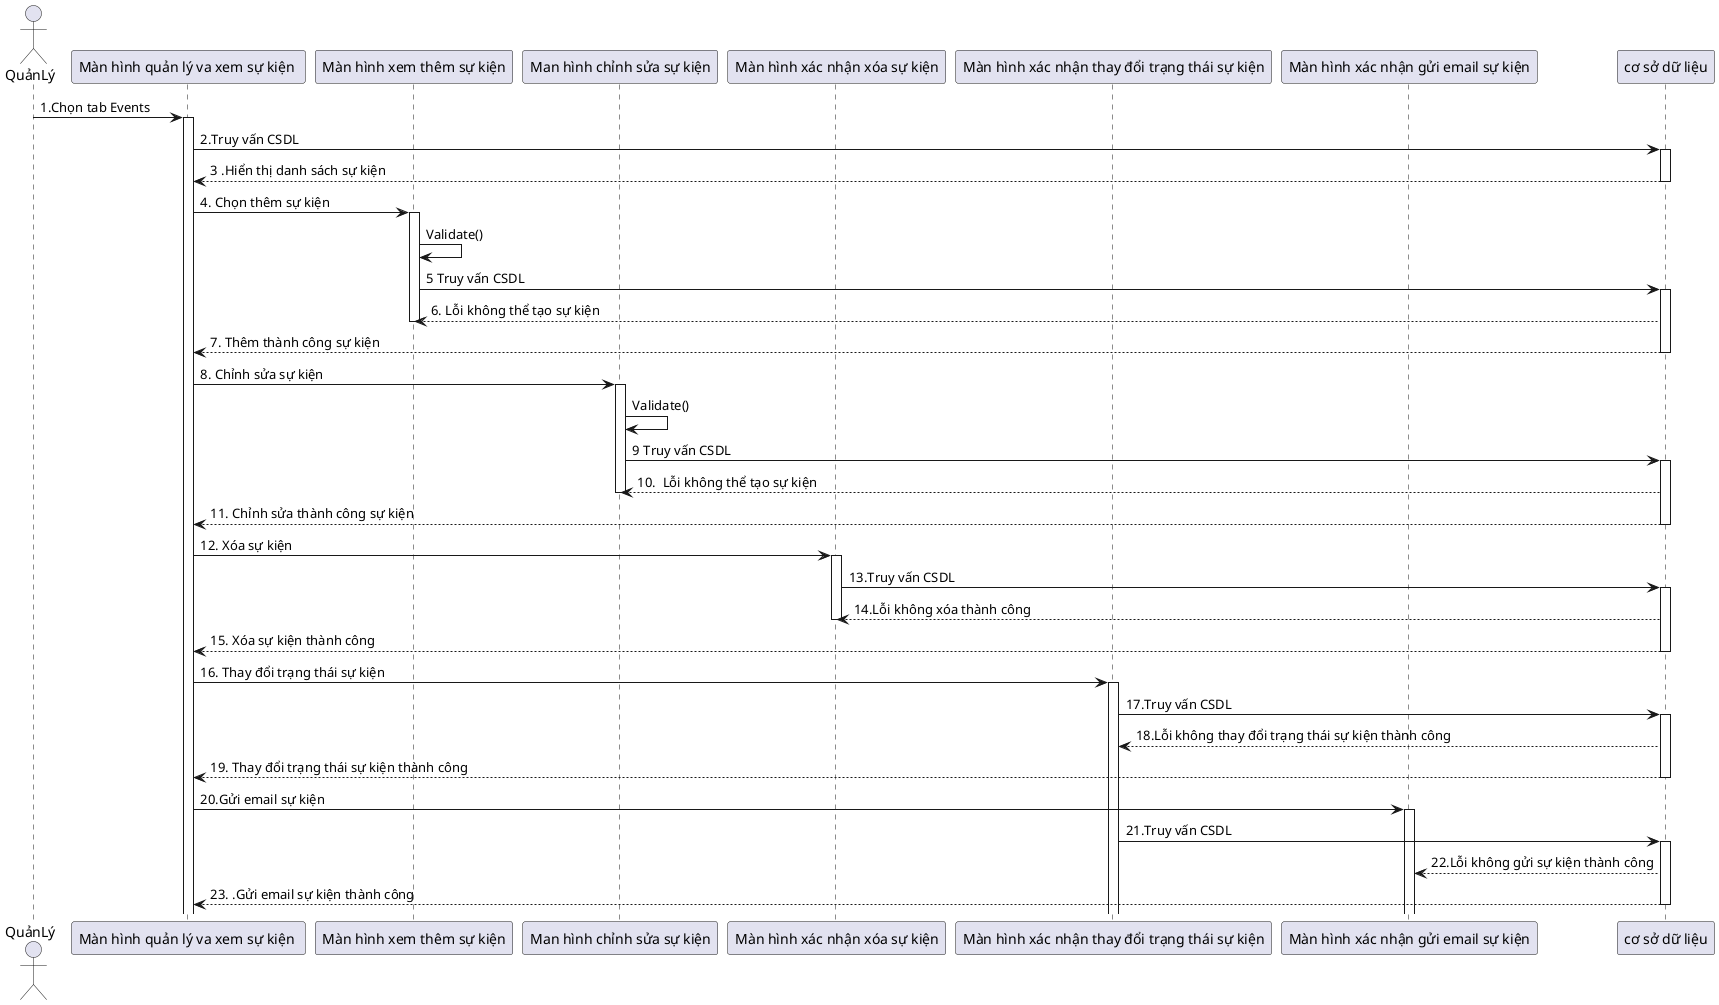 @startuml
actor QuảnLý
participant "Màn hình quản lý va xem sự kiện " as A
participant "Màn hình xem thêm sự kiện" as B
participant "Man hình chỉnh sửa sự kiện" as C
participant "Màn hình xác nhận xóa sự kiện" as D
participant "Màn hình xác nhận thay đổi trạng thái sự kiện" as F 
participant "Màn hình xác nhận gửi email sự kiện" as G 
participant "cơ sở dữ liệu" as E


QuảnLý -> A : 1.Chọn tab Events
activate A 
A ->E : 2.Truy vấn CSDL
activate E
E --> A : 3 .Hiển thị danh sách sự kiện
deactivate E 


A -> B : 4. Chọn thêm sự kiện
activate B 
B ->B : Validate()
B -> E : 5 Truy vấn CSDL
activate E 
E --> B : 6. Lỗi không thể tạo sự kiện
deactivate B 
E --> A : 7. Thêm thành công sự kiện
deactivate E 


A -> C : 8. Chỉnh sửa sự kiện 
activate C 
C ->C :Validate()

C ->E :9 Truy vấn CSDL
activate E 
E --> C :10.  Lỗi không thể tạo sự kiện
deactivate C 
E --> A : 11. Chỉnh sửa thành công sự kiện
deactivate E 

A -> D :12. Xóa sự kiện 
activate D 
D ->E : 13.Truy vấn CSDL
activate E 
E --> D : 14.Lỗi không xóa thành công 
deactivate D 
E --> A : 15. Xóa sự kiện thành công
deactivate E 

A -> F :16. Thay đổi trạng thái sự kiện 
activate F
F ->E : 17.Truy vấn CSDL
activate E 
E --> F : 18.Lỗi không thay đổi trạng thái sự kiện thành công 
deactivate D 
E --> A : 19. Thay đổi trạng thái sự kiện thành công
deactivate E 

A -> G :20.Gửi email sự kiện 
activate G
F ->E : 21.Truy vấn CSDL
activate E 
E --> G : 22.Lỗi không gửi sự kiện thành công 
deactivate D 
E --> A : 23. .Gửi email sự kiện thành công
deactivate E 







@enduml
